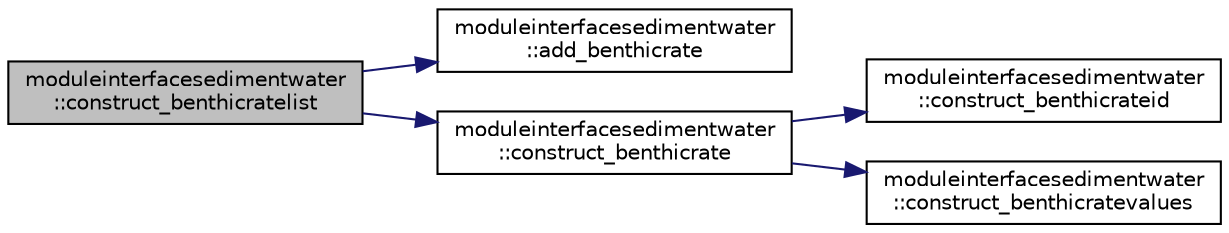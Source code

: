 digraph "moduleinterfacesedimentwater::construct_benthicratelist"
{
 // LATEX_PDF_SIZE
  edge [fontname="Helvetica",fontsize="10",labelfontname="Helvetica",labelfontsize="10"];
  node [fontname="Helvetica",fontsize="10",shape=record];
  rankdir="LR";
  Node1 [label="moduleinterfacesedimentwater\l::construct_benthicratelist",height=0.2,width=0.4,color="black", fillcolor="grey75", style="filled", fontcolor="black",tooltip=" "];
  Node1 -> Node2 [color="midnightblue",fontsize="10",style="solid",fontname="Helvetica"];
  Node2 [label="moduleinterfacesedimentwater\l::add_benthicrate",height=0.2,width=0.4,color="black", fillcolor="white", style="filled",URL="$namespacemoduleinterfacesedimentwater.html#a9d88824cf037c2b56b53fc58c3274259",tooltip=" "];
  Node1 -> Node3 [color="midnightblue",fontsize="10",style="solid",fontname="Helvetica"];
  Node3 [label="moduleinterfacesedimentwater\l::construct_benthicrate",height=0.2,width=0.4,color="black", fillcolor="white", style="filled",URL="$namespacemoduleinterfacesedimentwater.html#ab413235c8b7ada790b2fdaa8d3598925",tooltip=" "];
  Node3 -> Node4 [color="midnightblue",fontsize="10",style="solid",fontname="Helvetica"];
  Node4 [label="moduleinterfacesedimentwater\l::construct_benthicrateid",height=0.2,width=0.4,color="black", fillcolor="white", style="filled",URL="$namespacemoduleinterfacesedimentwater.html#a079a9bc42bec35aabbd6e236c075228e",tooltip=" "];
  Node3 -> Node5 [color="midnightblue",fontsize="10",style="solid",fontname="Helvetica"];
  Node5 [label="moduleinterfacesedimentwater\l::construct_benthicratevalues",height=0.2,width=0.4,color="black", fillcolor="white", style="filled",URL="$namespacemoduleinterfacesedimentwater.html#a6172f96194c964b013cd855127df7b8d",tooltip=" "];
}
